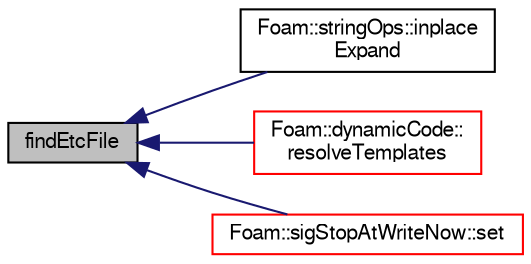 digraph "findEtcFile"
{
  bgcolor="transparent";
  edge [fontname="FreeSans",fontsize="10",labelfontname="FreeSans",labelfontsize="10"];
  node [fontname="FreeSans",fontsize="10",shape=record];
  rankdir="LR";
  Node91135 [label="findEtcFile",height=0.2,width=0.4,color="black", fillcolor="grey75", style="filled", fontcolor="black"];
  Node91135 -> Node91136 [dir="back",color="midnightblue",fontsize="10",style="solid",fontname="FreeSans"];
  Node91136 [label="Foam::stringOps::inplace\lExpand",height=0.2,width=0.4,color="black",URL="$a21166.html#ac760e4fa2afbc93f8d9932e598d9a897",tooltip="Inplace expand occurences of variables according to the dictionary. "];
  Node91135 -> Node91137 [dir="back",color="midnightblue",fontsize="10",style="solid",fontname="FreeSans"];
  Node91137 [label="Foam::dynamicCode::\lresolveTemplates",height=0.2,width=0.4,color="red",URL="$a26070.html#a7056029919f25a2d23e9913df26223d9",tooltip="Resolve code-templates via the codeTemplateEnvName. "];
  Node91135 -> Node91143 [dir="back",color="midnightblue",fontsize="10",style="solid",fontname="FreeSans"];
  Node91143 [label="Foam::sigStopAtWriteNow::set",height=0.2,width=0.4,color="red",URL="$a28562.html#af30d71d7871d89cd6a08a781f7bf0a15",tooltip="(re)set signal catcher "];
}
